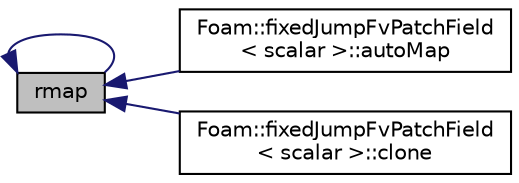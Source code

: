 digraph "rmap"
{
  bgcolor="transparent";
  edge [fontname="Helvetica",fontsize="10",labelfontname="Helvetica",labelfontsize="10"];
  node [fontname="Helvetica",fontsize="10",shape=record];
  rankdir="LR";
  Node25 [label="rmap",height=0.2,width=0.4,color="black", fillcolor="grey75", style="filled", fontcolor="black"];
  Node25 -> Node26 [dir="back",color="midnightblue",fontsize="10",style="solid",fontname="Helvetica"];
  Node26 [label="Foam::fixedJumpFvPatchField\l\< scalar \>::autoMap",height=0.2,width=0.4,color="black",URL="$a22901.html#a0ab0c43ce90d756c88dd81e3d0a9eef5",tooltip="Map (and resize as needed) from self given a mapping object. "];
  Node25 -> Node27 [dir="back",color="midnightblue",fontsize="10",style="solid",fontname="Helvetica"];
  Node27 [label="Foam::fixedJumpFvPatchField\l\< scalar \>::clone",height=0.2,width=0.4,color="black",URL="$a22901.html#a6dfbb046cc414bcb0ee27a1646815537",tooltip="Construct and return a clone setting internal field reference. "];
  Node25 -> Node25 [dir="back",color="midnightblue",fontsize="10",style="solid",fontname="Helvetica"];
}

